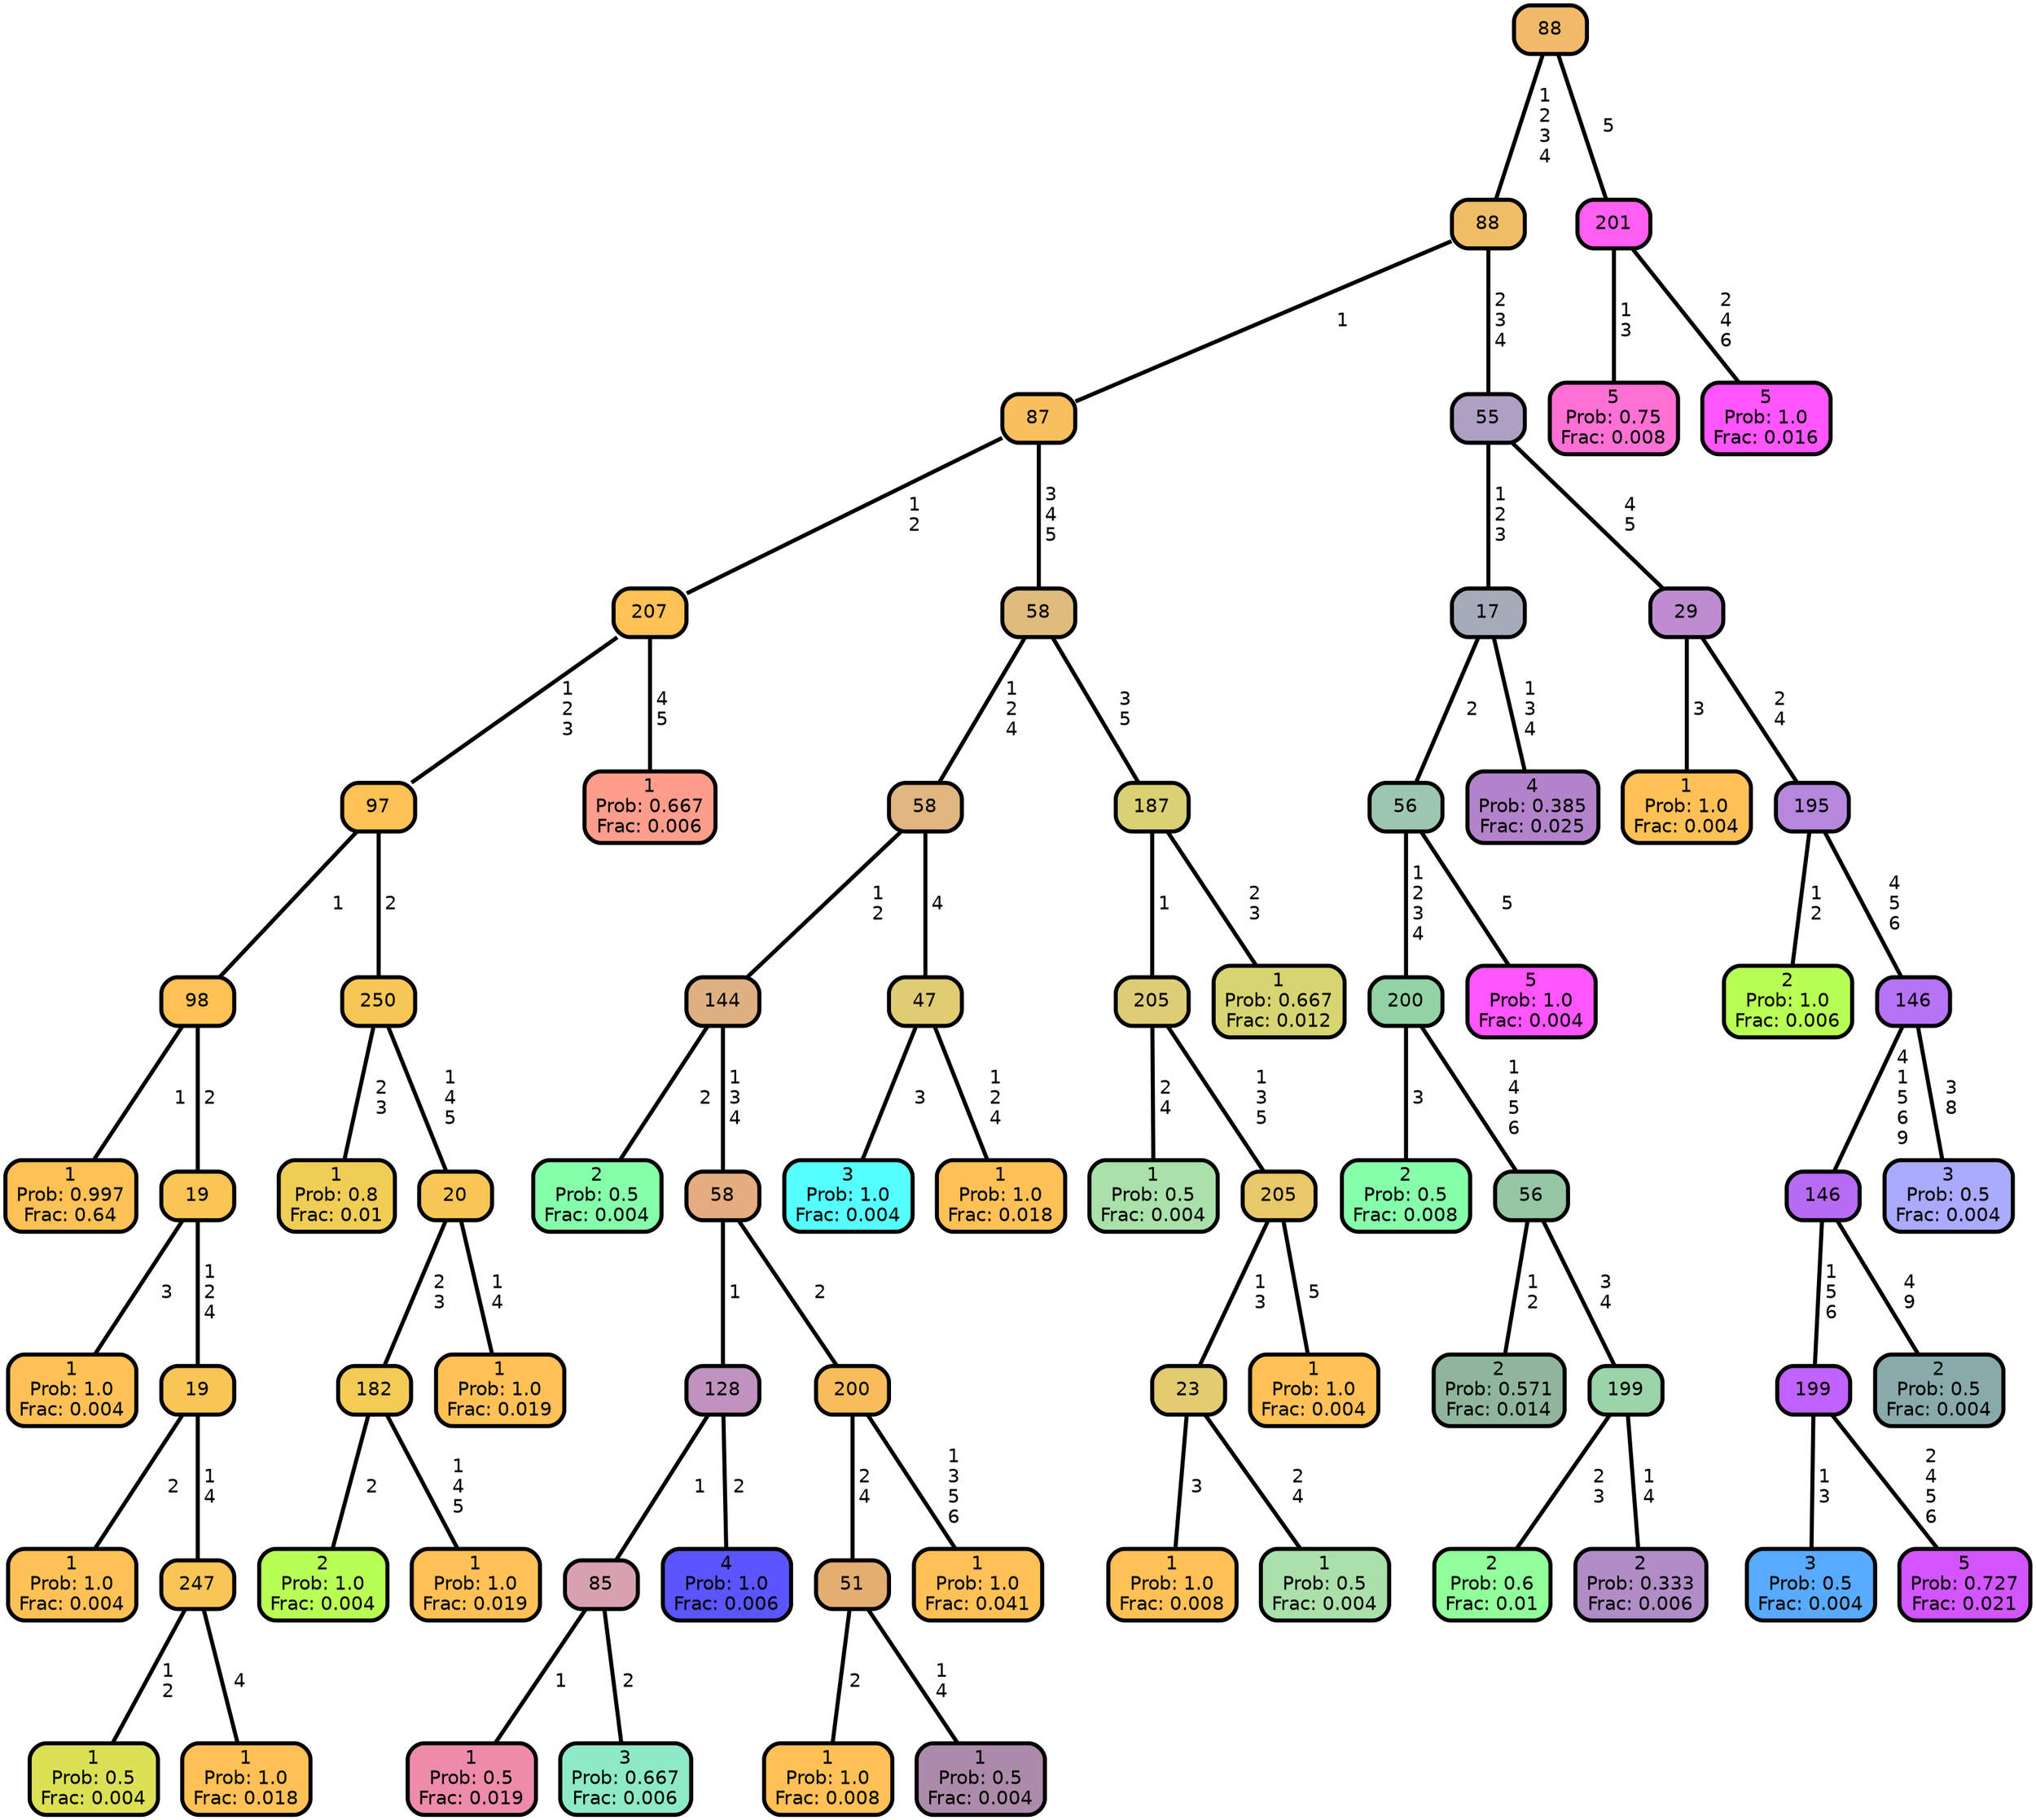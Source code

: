 graph Tree {
node [shape=box, style="filled, rounded",color="black",penwidth="3",fontcolor="black",                 fontname=helvetica] ;
graph [ranksep="0 equally", splines=straight,                 bgcolor=transparent, dpi=200] ;
edge [fontname=helvetica, color=black] ;
0 [label="1
Prob: 0.997
Frac: 0.64", fillcolor="#fec155"] ;
1 [label="98", fillcolor="#fec155"] ;
2 [label="1
Prob: 1.0
Frac: 0.004", fillcolor="#ffc155"] ;
3 [label="19", fillcolor="#fac555"] ;
4 [label="1
Prob: 1.0
Frac: 0.004", fillcolor="#ffc155"] ;
5 [label="19", fillcolor="#f9c555"] ;
6 [label="1
Prob: 0.5
Frac: 0.004", fillcolor="#dbe055"] ;
7 [label="247", fillcolor="#f8c655"] ;
8 [label="1
Prob: 1.0
Frac: 0.018", fillcolor="#ffc155"] ;
9 [label="97", fillcolor="#fdc155"] ;
10 [label="1
Prob: 0.8
Frac: 0.01", fillcolor="#f0cd55"] ;
11 [label="250", fillcolor="#f7c755"] ;
12 [label="2
Prob: 1.0
Frac: 0.004", fillcolor="#b8ff55"] ;
13 [label="182", fillcolor="#f3cb55"] ;
14 [label="1
Prob: 1.0
Frac: 0.019", fillcolor="#ffc155"] ;
15 [label="20", fillcolor="#f8c655"] ;
16 [label="1
Prob: 1.0
Frac: 0.019", fillcolor="#ffc155"] ;
17 [label="207", fillcolor="#fdc155"] ;
18 [label="1
Prob: 0.667
Frac: 0.006", fillcolor="#ff9d8d"] ;
19 [label="87", fillcolor="#f8c05c"] ;
20 [label="2
Prob: 0.5
Frac: 0.004", fillcolor="#86ffaa"] ;
21 [label="144", fillcolor="#dfb082"] ;
22 [label="1
Prob: 0.5
Frac: 0.019", fillcolor="#ee8baa"] ;
23 [label="85", fillcolor="#d8a1b0"] ;
24 [label="3
Prob: 0.667
Frac: 0.006", fillcolor="#8deac6"] ;
25 [label="128", fillcolor="#c092bf"] ;
26 [label="4
Prob: 1.0
Frac: 0.006", fillcolor="#5a55ff"] ;
27 [label="58", fillcolor="#e3ad80"] ;
28 [label="1
Prob: 1.0
Frac: 0.008", fillcolor="#ffc155"] ;
29 [label="51", fillcolor="#e3af71"] ;
30 [label="1
Prob: 0.5
Frac: 0.004", fillcolor="#ac8baa"] ;
31 [label="200", fillcolor="#f8bd5b"] ;
32 [label="1
Prob: 1.0
Frac: 0.041", fillcolor="#ffc155"] ;
33 [label="58", fillcolor="#dfb67f"] ;
34 [label="3
Prob: 1.0
Frac: 0.004", fillcolor="#55ffff"] ;
35 [label="47", fillcolor="#e0cc73"] ;
36 [label="1
Prob: 1.0
Frac: 0.018", fillcolor="#ffc155"] ;
37 [label="58", fillcolor="#debc7d"] ;
38 [label="1
Prob: 0.5
Frac: 0.004", fillcolor="#aae0aa"] ;
39 [label="205", fillcolor="#ddcd77"] ;
40 [label="1
Prob: 1.0
Frac: 0.008", fillcolor="#ffc155"] ;
41 [label="23", fillcolor="#e2cb71"] ;
42 [label="1
Prob: 0.5
Frac: 0.004", fillcolor="#aae0aa"] ;
43 [label="205", fillcolor="#e9c86a"] ;
44 [label="1
Prob: 1.0
Frac: 0.004", fillcolor="#ffc155"] ;
45 [label="187", fillcolor="#dad074"] ;
46 [label="1
Prob: 0.667
Frac: 0.012", fillcolor="#d6d571"] ;
47 [label="88", fillcolor="#f0bd67"] ;
48 [label="2
Prob: 0.5
Frac: 0.008", fillcolor="#86ffaa"] ;
49 [label="200", fillcolor="#93d2a5"] ;
50 [label="2
Prob: 0.571
Frac: 0.014", fillcolor="#8fb69d"] ;
51 [label="56", fillcolor="#96c6a4"] ;
52 [label="2
Prob: 0.6
Frac: 0.01", fillcolor="#90ff99"] ;
53 [label="199", fillcolor="#9cd4aa"] ;
54 [label="2
Prob: 0.333
Frac: 0.006", fillcolor="#b08dc6"] ;
55 [label="56", fillcolor="#9dc6ae"] ;
56 [label="5
Prob: 1.0
Frac: 0.004", fillcolor="#ff55ff"] ;
57 [label="17", fillcolor="#a5acb9"] ;
58 [label="4
Prob: 0.385
Frac: 0.025", fillcolor="#b283ca"] ;
59 [label="55", fillcolor="#aea0c2"] ;
60 [label="1
Prob: 1.0
Frac: 0.004", fillcolor="#ffc155"] ;
61 [label="29", fillcolor="#bd8dd0"] ;
62 [label="2
Prob: 1.0
Frac: 0.006", fillcolor="#b8ff55"] ;
63 [label="195", fillcolor="#b688dd"] ;
64 [label="3
Prob: 0.5
Frac: 0.004", fillcolor="#57aaff"] ;
65 [label="199", fillcolor="#bf62ff"] ;
66 [label="5
Prob: 0.727
Frac: 0.021", fillcolor="#d255ff"] ;
67 [label="146", fillcolor="#b76bf3"] ;
68 [label="2
Prob: 0.5
Frac: 0.004", fillcolor="#89aaaa"] ;
69 [label="146", fillcolor="#b673f5"] ;
70 [label="3
Prob: 0.5
Frac: 0.004", fillcolor="#aaaaff"] ;
71 [label="88", fillcolor="#f0ba6a"] ;
72 [label="5
Prob: 0.75
Frac: 0.008", fillcolor="#ff70d4"] ;
73 [label="201", fillcolor="#ff5ef0"] ;
74 [label="5
Prob: 1.0
Frac: 0.016", fillcolor="#ff55ff"] ;
1 -- 0 [label=" 1",penwidth=3] ;
1 -- 3 [label=" 2",penwidth=3] ;
3 -- 2 [label=" 3",penwidth=3] ;
3 -- 5 [label=" 1\n 2\n 4",penwidth=3] ;
5 -- 4 [label=" 2",penwidth=3] ;
5 -- 7 [label=" 1\n 4",penwidth=3] ;
7 -- 6 [label=" 1\n 2",penwidth=3] ;
7 -- 8 [label=" 4",penwidth=3] ;
9 -- 1 [label=" 1",penwidth=3] ;
9 -- 11 [label=" 2",penwidth=3] ;
11 -- 10 [label=" 2\n 3",penwidth=3] ;
11 -- 15 [label=" 1\n 4\n 5",penwidth=3] ;
13 -- 12 [label=" 2",penwidth=3] ;
13 -- 14 [label=" 1\n 4\n 5",penwidth=3] ;
15 -- 13 [label=" 2\n 3",penwidth=3] ;
15 -- 16 [label=" 1\n 4",penwidth=3] ;
17 -- 9 [label=" 1\n 2\n 3",penwidth=3] ;
17 -- 18 [label=" 4\n 5",penwidth=3] ;
19 -- 17 [label=" 1\n 2",penwidth=3] ;
19 -- 37 [label=" 3\n 4\n 5",penwidth=3] ;
21 -- 20 [label=" 2",penwidth=3] ;
21 -- 27 [label=" 1\n 3\n 4",penwidth=3] ;
23 -- 22 [label=" 1",penwidth=3] ;
23 -- 24 [label=" 2",penwidth=3] ;
25 -- 23 [label=" 1",penwidth=3] ;
25 -- 26 [label=" 2",penwidth=3] ;
27 -- 25 [label=" 1",penwidth=3] ;
27 -- 31 [label=" 2",penwidth=3] ;
29 -- 28 [label=" 2",penwidth=3] ;
29 -- 30 [label=" 1\n 4",penwidth=3] ;
31 -- 29 [label=" 2\n 4",penwidth=3] ;
31 -- 32 [label=" 1\n 3\n 5\n 6",penwidth=3] ;
33 -- 21 [label=" 1\n 2",penwidth=3] ;
33 -- 35 [label=" 4",penwidth=3] ;
35 -- 34 [label=" 3",penwidth=3] ;
35 -- 36 [label=" 1\n 2\n 4",penwidth=3] ;
37 -- 33 [label=" 1\n 2\n 4",penwidth=3] ;
37 -- 45 [label=" 3\n 5",penwidth=3] ;
39 -- 38 [label=" 2\n 4",penwidth=3] ;
39 -- 43 [label=" 1\n 3\n 5",penwidth=3] ;
41 -- 40 [label=" 3",penwidth=3] ;
41 -- 42 [label=" 2\n 4",penwidth=3] ;
43 -- 41 [label=" 1\n 3",penwidth=3] ;
43 -- 44 [label=" 5",penwidth=3] ;
45 -- 39 [label=" 1",penwidth=3] ;
45 -- 46 [label=" 2\n 3",penwidth=3] ;
47 -- 19 [label=" 1",penwidth=3] ;
47 -- 59 [label=" 2\n 3\n 4",penwidth=3] ;
49 -- 48 [label=" 3",penwidth=3] ;
49 -- 51 [label=" 1\n 4\n 5\n 6",penwidth=3] ;
51 -- 50 [label=" 1\n 2",penwidth=3] ;
51 -- 53 [label=" 3\n 4",penwidth=3] ;
53 -- 52 [label=" 2\n 3",penwidth=3] ;
53 -- 54 [label=" 1\n 4",penwidth=3] ;
55 -- 49 [label=" 1\n 2\n 3\n 4",penwidth=3] ;
55 -- 56 [label=" 5",penwidth=3] ;
57 -- 55 [label=" 2",penwidth=3] ;
57 -- 58 [label=" 1\n 3\n 4",penwidth=3] ;
59 -- 57 [label=" 1\n 2\n 3",penwidth=3] ;
59 -- 61 [label=" 4\n 5",penwidth=3] ;
61 -- 60 [label=" 3",penwidth=3] ;
61 -- 63 [label=" 2\n 4",penwidth=3] ;
63 -- 62 [label=" 1\n 2",penwidth=3] ;
63 -- 69 [label=" 4\n 5\n 6",penwidth=3] ;
65 -- 64 [label=" 1\n 3",penwidth=3] ;
65 -- 66 [label=" 2\n 4\n 5\n 6",penwidth=3] ;
67 -- 65 [label=" 1\n 5\n 6",penwidth=3] ;
67 -- 68 [label=" 4\n 9",penwidth=3] ;
69 -- 67 [label=" 4\n 1\n 5\n 6\n 9",penwidth=3] ;
69 -- 70 [label=" 3\n 8",penwidth=3] ;
71 -- 47 [label=" 1\n 2\n 3\n 4",penwidth=3] ;
71 -- 73 [label=" 5",penwidth=3] ;
73 -- 72 [label=" 1\n 3",penwidth=3] ;
73 -- 74 [label=" 2\n 4\n 6",penwidth=3] ;
{rank = same;}}